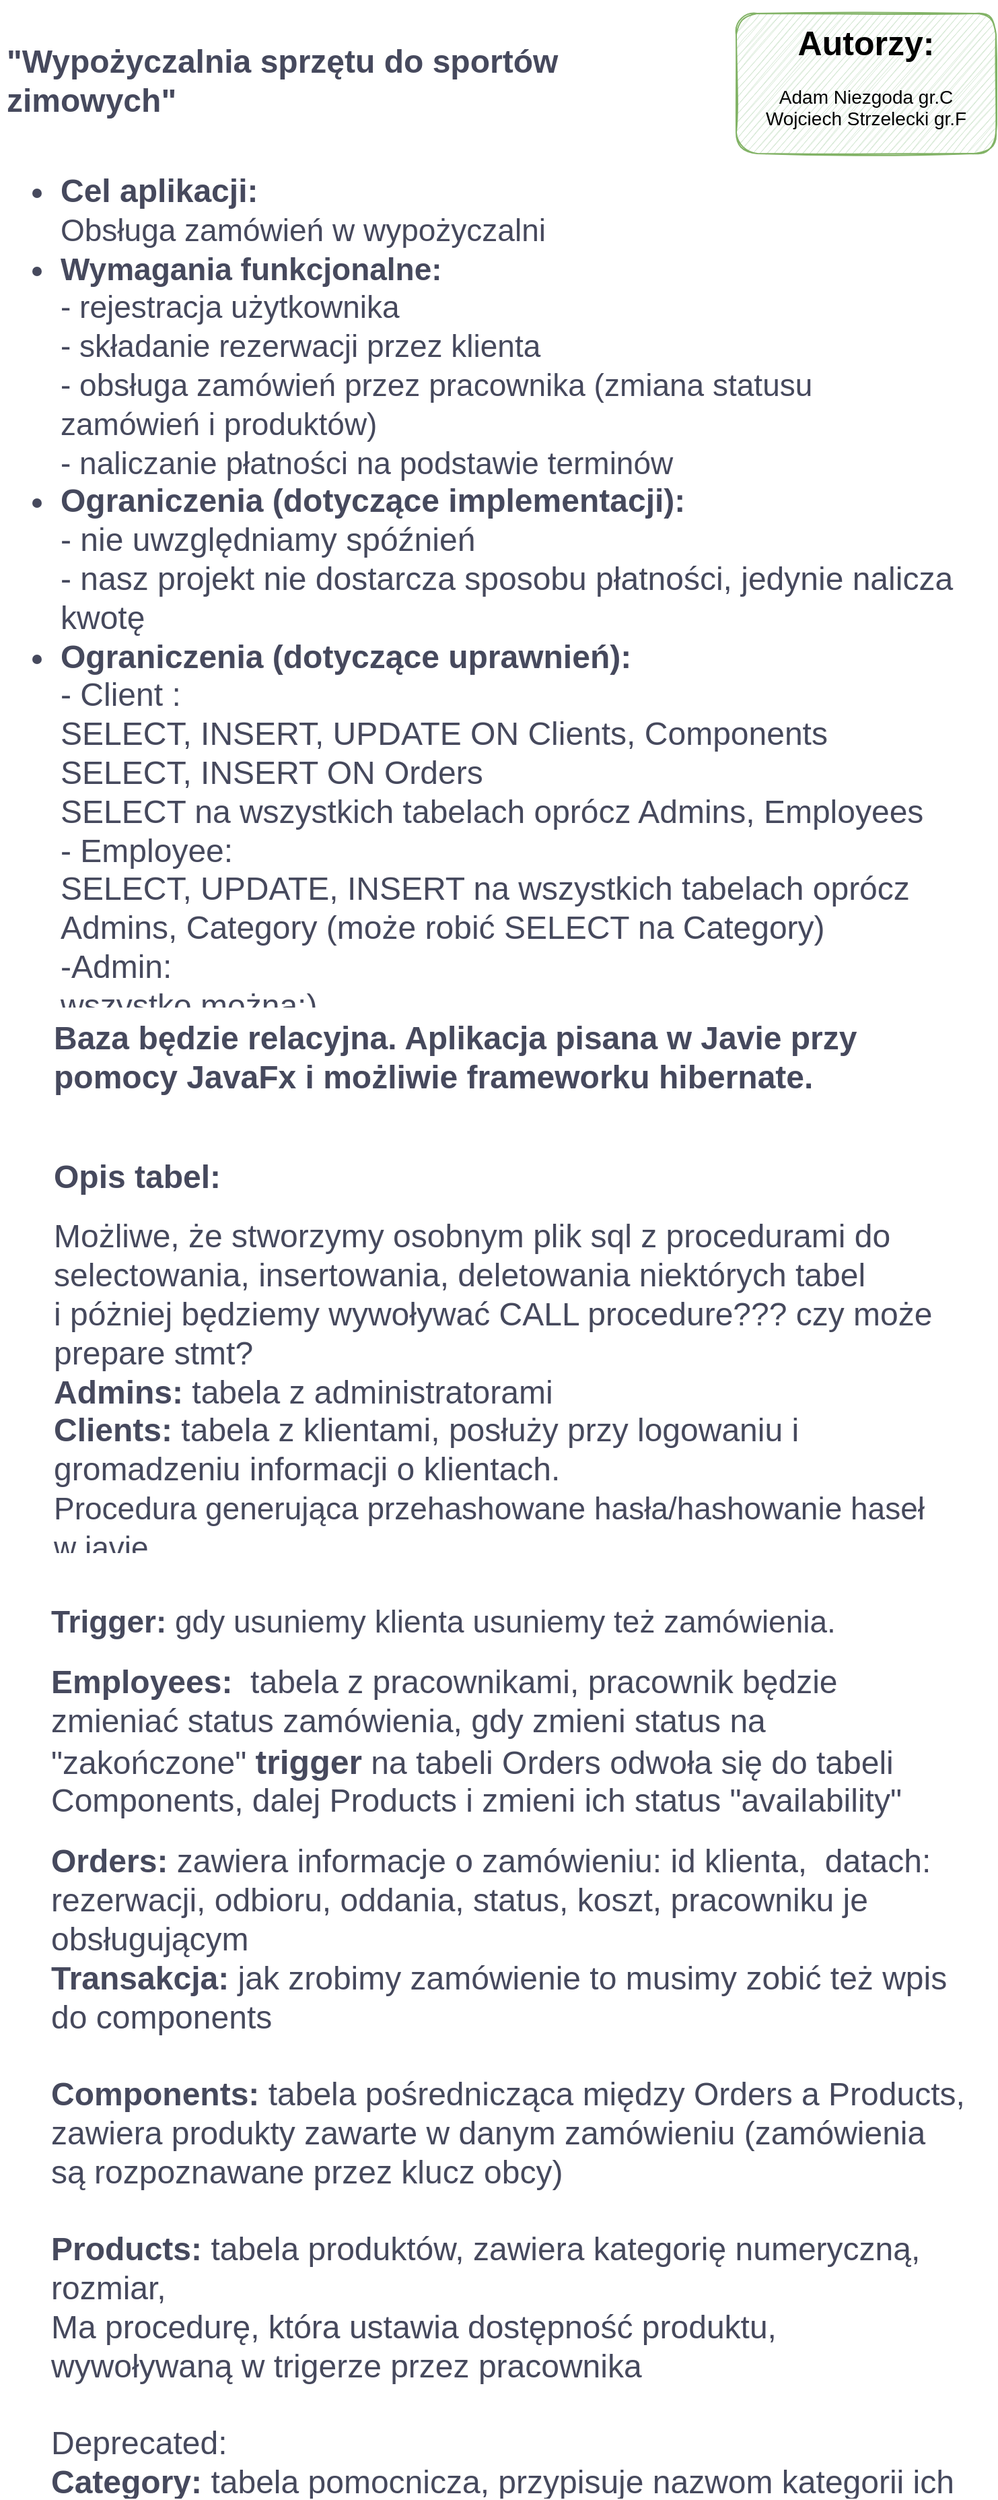 <mxfile version="13.9.9" type="device" pages="2"><diagram id="_6tfb_I9K0UuqCDp3HW3" name="Page1"><mxGraphModel dx="1380" dy="816" grid="0" gridSize="10" guides="1" tooltips="1" connect="1" arrows="1" fold="1" page="1" pageScale="1" pageWidth="827" pageHeight="1169" math="0" shadow="0"><root><mxCell id="7Yuz4512k74d-8E55q3_-0"/><mxCell id="7Yuz4512k74d-8E55q3_-1" parent="7Yuz4512k74d-8E55q3_-0"/><mxCell id="1d88S8dhQTq6lGDVivCN-1" value="&lt;h1 style=&quot;font-size: 25px&quot;&gt;&lt;font style=&quot;font-size: 25px&quot;&gt;Autorzy:&lt;/font&gt;&lt;/h1&gt;&lt;div style=&quot;font-size: 14px&quot;&gt;&lt;font style=&quot;font-size: 14px&quot;&gt;Adam Niezgoda gr.C&lt;/font&gt;&lt;/div&gt;&lt;div style=&quot;font-size: 14px&quot;&gt;&lt;font style=&quot;font-size: 14px&quot;&gt;Wojciech Strzelecki gr.F&lt;/font&gt;&lt;/div&gt;" style="text;html=1;strokeColor=#82b366;fillColor=#d5e8d4;spacing=5;spacingTop=-20;whiteSpace=wrap;overflow=hidden;align=center;sketch=1;rounded=1;" parent="7Yuz4512k74d-8E55q3_-1" vertex="1"><mxGeometry x="618" y="20" width="193" height="104" as="geometry"/></mxCell><mxCell id="2XiqiMTrXJR_6NqQsLKh-0" value="&lt;h1&gt;&quot;Wypożyczalnia sprzętu do sportów zimowych&quot;&lt;/h1&gt;" style="text;html=1;strokeColor=none;fillColor=none;spacing=5;spacingTop=-20;whiteSpace=wrap;overflow=hidden;fontColor=#46495D;sketch=1;rounded=1;" parent="7Yuz4512k74d-8E55q3_-1" vertex="1"><mxGeometry x="71" y="35.5" width="433" height="73" as="geometry"/></mxCell><mxCell id="2XiqiMTrXJR_6NqQsLKh-2" value="&lt;h1&gt;&lt;ul&gt;&lt;li style=&quot;font-size: 24px&quot;&gt;Cel aplikacji:&lt;br&gt;&lt;span style=&quot;font-weight: normal&quot;&gt;&lt;font style=&quot;font-size: 23px&quot;&gt;Obsługa zamówień w wypożyczalni&lt;/font&gt;&lt;/span&gt;&lt;/li&gt;&lt;li style=&quot;font-size: 24px&quot;&gt;&lt;font style=&quot;font-size: 23px&quot;&gt;Wymagania funkcjonalne:&amp;nbsp;&lt;br&gt;&lt;span style=&quot;font-weight: 400&quot;&gt;- rejestracja użytkownika&lt;br&gt;- składanie rezerwacji przez klienta&lt;br&gt;- obsługa zamówień przez pracownika (zmiana statusu zamówień i produktów)&lt;br&gt;- naliczanie płatności na podstawie terminów&lt;/span&gt;&lt;/font&gt;&lt;/li&gt;&lt;li style=&quot;font-size: 24px&quot;&gt;Ograniczenia (dotyczące implementacji):&lt;br&gt;&lt;span style=&quot;font-weight: normal&quot;&gt;- nie uwzględniamy spóźnień&lt;br&gt;- nasz projekt nie dostarcza sposobu płatności, jedynie nalicza kwotę&lt;/span&gt;&lt;br&gt;&lt;/li&gt;&lt;li&gt;Ograniczenia (dotyczące uprawnień):&lt;br&gt;&lt;span style=&quot;font-weight: normal&quot;&gt;- Client : &lt;br&gt;&lt;span class=&quot;pl-k&quot; style=&quot;font-size: 24px&quot;&gt;SELECT&lt;/span&gt;, INSERT, &lt;span class=&quot;pl-k&quot; style=&quot;font-size: 24px&quot;&gt;UPDATE ON Clients, Components&lt;br&gt;SELECT, INSERT ON Orders&lt;br&gt;&lt;/span&gt;SELECT na wszystkich tabelach oprócz Admins, Employees&lt;br&gt;&lt;font style=&quot;font-size: 24px&quot;&gt;- Employee: &lt;/font&gt;&lt;br&gt;SELECT, UPDATE, INSERT na wszystkich tabelach oprócz Admins, Category (może robić SELECT na Category)&lt;br&gt;-Admin:&lt;/span&gt;&amp;nbsp;&lt;br&gt;&lt;span style=&quot;font-weight: normal&quot;&gt;wszystko można:)&lt;/span&gt;&lt;/li&gt;&lt;/ul&gt;&lt;/h1&gt;" style="text;html=1;strokeColor=none;fillColor=none;spacing=5;spacingTop=-20;whiteSpace=wrap;overflow=hidden;fontColor=#46495D;sketch=1;rounded=1;" parent="7Yuz4512k74d-8E55q3_-1" vertex="1"><mxGeometry x="71" y="124" width="713" height="634" as="geometry"/></mxCell><mxCell id="PtHGggz_PwMd_snuR0Wj-1" value="&lt;h1&gt;&lt;font style=&quot;font-size: 24px&quot;&gt;Baza będzie relacyjna. Aplikacja pisana w Javie przy pomocy JavaFx i możliwie frameworku hibernate.&lt;/font&gt;&lt;/h1&gt;&lt;h1&gt;&lt;font style=&quot;font-size: 24px&quot;&gt;&lt;br&gt;Opis tabel:&lt;br&gt;&lt;/font&gt;&lt;/h1&gt;&lt;div style=&quot;font-size: 24px&quot;&gt;&lt;font style=&quot;font-size: 24px&quot;&gt;Możliwe, że stworzymy osobnym plik sql z procedurami do selectowania, insertowania, deletowania niektórych tabel&amp;nbsp;&lt;/font&gt;&lt;/div&gt;&lt;div style=&quot;font-size: 24px&quot;&gt;&lt;font style=&quot;font-size: 24px&quot;&gt;i póżniej będziemy wywoływać CALL procedure??? czy może prepare stmt?&lt;/font&gt;&lt;/div&gt;&lt;div style=&quot;font-size: 24px&quot;&gt;&lt;font style=&quot;font-size: 24px&quot;&gt;&lt;b&gt;Admins:&lt;/b&gt; tabela z administratorami&lt;/font&gt;&lt;/div&gt;&lt;div style=&quot;font-size: 24px&quot;&gt;&lt;font style=&quot;font-size: 24px&quot;&gt;&lt;b&gt;Clients:&lt;/b&gt; tabela z klientami, posłuży przy logowaniu i gromadzeniu informacji o klientach.&lt;/font&gt;&lt;/div&gt;&lt;div style=&quot;font-size: 24px&quot;&gt;&lt;span style=&quot;font-size: 23px&quot;&gt;Procedura generująca przehashowane hasła/hashowanie haseł&lt;/span&gt;&lt;/div&gt;&lt;div style=&quot;font-size: 24px&quot;&gt;&lt;span style=&quot;font-size: 23px&quot;&gt;w javie.&lt;/span&gt;&lt;/div&gt;&lt;div style=&quot;font-size: 24px&quot;&gt;&lt;br&gt;&lt;/div&gt;&lt;div style=&quot;font-size: 24px&quot;&gt;&lt;br&gt;&lt;/div&gt;" style="text;html=1;strokeColor=none;fillColor=none;spacing=5;spacingTop=-20;whiteSpace=wrap;overflow=hidden;fontColor=#46495D;sketch=1;rounded=1;" parent="7Yuz4512k74d-8E55q3_-1" vertex="1"><mxGeometry x="106" y="761" width="679" height="402" as="geometry"/></mxCell><mxCell id="9odBkUUioLh1XPTXtT5b-0" value="&lt;h1 style=&quot;font-size: 23px&quot;&gt;&lt;b&gt;Trigger: &lt;/b&gt;&lt;span style=&quot;font-weight: normal&quot;&gt;gdy usuniemy klienta usuniemy też zamówienia.&lt;/span&gt;&lt;br&gt;&lt;/h1&gt;&lt;h1&gt;&lt;b&gt;Employees:&amp;nbsp;&lt;/b&gt;&lt;span style=&quot;font-weight: 400&quot;&gt;&amp;nbsp;tabela z pracownikami, pracownik będzie zmieniać status zamówienia, gdy zmieni status na &quot;zakończone&quot; &lt;/span&gt;&lt;font style=&quot;font-size: 25px&quot;&gt;trigger&lt;/font&gt;&lt;span style=&quot;font-weight: 400&quot;&gt; na tabeli Orders odwoła się do tabeli Components, dalej Products i zmieni ich status &quot;availability&quot;&lt;/span&gt;&lt;br&gt;&lt;/h1&gt;&lt;div&gt;&lt;font style=&quot;font-size: 24px&quot;&gt;&lt;b&gt;Orders: &lt;/b&gt;zawiera informacje o zamówieniu: id klienta,&amp;nbsp; datach: rezerwacji, odbioru, oddania, status, koszt, pracowniku je obsługującym&lt;/font&gt;&lt;/div&gt;&lt;div&gt;&lt;font style=&quot;font-size: 24px&quot;&gt;&lt;b&gt;Transakcja:&lt;/b&gt; jak zrobimy zamówienie to musimy zobić też wpis do components&lt;/font&gt;&lt;/div&gt;&lt;div&gt;&lt;b style=&quot;font-size: 24px&quot;&gt;&lt;br&gt;&lt;/b&gt;&lt;/div&gt;&lt;div&gt;&lt;b style=&quot;font-size: 24px&quot;&gt;Components: &lt;/b&gt;&lt;span style=&quot;font-size: 24px&quot;&gt;tabela pośrednicząca między Orders a Products, zawiera produkty zawarte w danym zamówieniu (zamówienia są rozpoznawane przez klucz obcy)&lt;/span&gt;&lt;/div&gt;&lt;div&gt;&lt;b style=&quot;font-size: 24px&quot;&gt;&lt;br&gt;&lt;/b&gt;&lt;/div&gt;&lt;div&gt;&lt;b style=&quot;font-size: 24px&quot;&gt;Products: &lt;/b&gt;&lt;span style=&quot;font-size: 24px&quot;&gt;tabela produktów, zawiera kategorię numeryczną, rozmiar,&amp;nbsp;&lt;/span&gt;&lt;/div&gt;&lt;div&gt;&lt;span style=&quot;font-size: 24px&quot;&gt;Ma procedurę, która ustawia dostępność produktu, wywoływaną w trigerze przez pracownika&lt;/span&gt;&lt;/div&gt;&lt;div&gt;&lt;span style=&quot;font-size: 24px&quot;&gt;&lt;br&gt;&lt;/span&gt;&lt;/div&gt;&lt;div&gt;&lt;span style=&quot;font-size: 24px&quot;&gt;Deprecated:&lt;/span&gt;&lt;/div&gt;&lt;div&gt;&lt;b style=&quot;font-size: 24px&quot;&gt;Category:&lt;/b&gt;&lt;span style=&quot;font-size: 24px&quot;&gt; tabela pomocnicza,&lt;/span&gt;&lt;b style=&quot;font-size: 24px&quot;&gt;&amp;nbsp;&lt;/b&gt;&lt;span style=&quot;font-size: 24px&quot;&gt;przypisuje nazwom kategorii ich numer&lt;/span&gt;&lt;/div&gt;&lt;div&gt;&lt;span style=&quot;font-size: 24px&quot;&gt;&amp;nbsp;&lt;/span&gt;&lt;/div&gt;" style="text;html=1;strokeColor=none;fillColor=none;spacing=5;spacingTop=-20;whiteSpace=wrap;overflow=hidden;fontColor=#46495D;sketch=1;rounded=1;" parent="7Yuz4512k74d-8E55q3_-1" vertex="1"><mxGeometry x="104" y="1196" width="687" height="669" as="geometry"/></mxCell></root></mxGraphModel></diagram><diagram id="R2lEEEUBdFMjLlhIrx00" name="Page2"><mxGraphModel dx="1380" dy="816" grid="0" gridSize="10" guides="1" tooltips="1" connect="1" arrows="1" fold="1" page="1" pageScale="1" pageWidth="1654" pageHeight="1169" math="0" shadow="0" extFonts="Permanent Marker^https://fonts.googleapis.com/css?family=Permanent+Marker"><root><mxCell id="0"/><mxCell id="1" parent="0"/><mxCell id="uON67esXOV3MCrF0fl-V-25" value="" style="group;fontColor=#5C5C5C;rounded=1;sketch=1;" parent="1" vertex="1" connectable="0"><mxGeometry x="170" y="785" width="290" height="190" as="geometry"/></mxCell><mxCell id="C-vyLk0tnHw3VtMMgP7b-23" value="Admins" style="shape=table;startSize=30;container=1;collapsible=1;childLayout=tableLayout;fixedRows=1;rowLines=0;fontStyle=1;align=center;resizeLast=1;fillColor=#21C0A5;strokeColor=#006658;fontColor=#5C5C5C;rounded=1;sketch=1;" parent="uON67esXOV3MCrF0fl-V-25" vertex="1"><mxGeometry x="-28" y="-25" width="290" height="190" as="geometry"/></mxCell><mxCell id="C-vyLk0tnHw3VtMMgP7b-24" value="" style="shape=partialRectangle;collapsible=0;dropTarget=0;pointerEvents=0;fillColor=none;points=[[0,0.5],[1,0.5]];portConstraint=eastwest;top=0;left=0;right=0;bottom=1;strokeColor=#006658;fontColor=#5C5C5C;rounded=1;sketch=1;" parent="C-vyLk0tnHw3VtMMgP7b-23" vertex="1"><mxGeometry y="30" width="290" height="30" as="geometry"/></mxCell><mxCell id="C-vyLk0tnHw3VtMMgP7b-25" value="PK" style="shape=partialRectangle;overflow=hidden;connectable=0;fillColor=none;top=0;left=0;bottom=0;right=0;fontStyle=1;strokeColor=#006658;fontColor=#5C5C5C;rounded=1;sketch=1;" parent="C-vyLk0tnHw3VtMMgP7b-24" vertex="1"><mxGeometry width="30" height="30" as="geometry"/></mxCell><mxCell id="C-vyLk0tnHw3VtMMgP7b-26" value="id int NOT NULL, auto_i" style="shape=partialRectangle;overflow=hidden;connectable=0;fillColor=none;top=0;left=0;bottom=0;right=0;align=left;spacingLeft=6;fontStyle=5;strokeColor=#006658;fontColor=#5C5C5C;rounded=1;sketch=1;" parent="C-vyLk0tnHw3VtMMgP7b-24" vertex="1"><mxGeometry x="30" width="260" height="30" as="geometry"/></mxCell><mxCell id="C-vyLk0tnHw3VtMMgP7b-27" value="" style="shape=partialRectangle;collapsible=0;dropTarget=0;pointerEvents=0;fillColor=none;points=[[0,0.5],[1,0.5]];portConstraint=eastwest;top=0;left=0;right=0;bottom=0;strokeColor=#006658;fontColor=#5C5C5C;rounded=1;sketch=1;" parent="C-vyLk0tnHw3VtMMgP7b-23" vertex="1"><mxGeometry y="60" width="290" height="30" as="geometry"/></mxCell><mxCell id="C-vyLk0tnHw3VtMMgP7b-28" value="" style="shape=partialRectangle;overflow=hidden;connectable=0;fillColor=none;top=0;left=0;bottom=0;right=0;strokeColor=#006658;fontColor=#5C5C5C;rounded=1;sketch=1;" parent="C-vyLk0tnHw3VtMMgP7b-27" vertex="1"><mxGeometry width="30" height="30" as="geometry"/></mxCell><mxCell id="C-vyLk0tnHw3VtMMgP7b-29" value="name varchar(30) NOT NULL  " style="shape=partialRectangle;overflow=hidden;connectable=0;fillColor=none;top=0;left=0;bottom=0;right=0;align=left;spacingLeft=6;strokeColor=#006658;fontColor=#5C5C5C;rounded=1;sketch=1;" parent="C-vyLk0tnHw3VtMMgP7b-27" vertex="1"><mxGeometry x="30" width="260" height="30" as="geometry"/></mxCell><mxCell id="uON67esXOV3MCrF0fl-V-2" value="surname varchar(30) NOT NULL  " style="shape=partialRectangle;overflow=hidden;connectable=0;fillColor=none;top=0;left=0;bottom=0;right=0;align=left;spacingLeft=6;strokeColor=#006658;fontColor=#5C5C5C;rounded=1;sketch=1;" parent="uON67esXOV3MCrF0fl-V-25" vertex="1"><mxGeometry x="2" y="65" width="220" height="30" as="geometry"/></mxCell><mxCell id="uON67esXOV3MCrF0fl-V-3" value="password varbinary/varchar(90) NOT NULL  " style="shape=partialRectangle;overflow=hidden;connectable=0;fillColor=none;top=0;left=0;bottom=0;right=0;align=left;spacingLeft=6;strokeColor=#006658;fontColor=#5C5C5C;rounded=1;sketch=1;" parent="uON67esXOV3MCrF0fl-V-25" vertex="1"><mxGeometry x="2" y="125" width="250" height="30" as="geometry"/></mxCell><mxCell id="uON67esXOV3MCrF0fl-V-4" value="login varchar(30) NOT NULL  " style="shape=partialRectangle;overflow=hidden;connectable=0;fillColor=none;top=0;left=0;bottom=0;right=0;align=left;spacingLeft=6;strokeColor=#006658;fontColor=#5C5C5C;rounded=1;sketch=1;" parent="uON67esXOV3MCrF0fl-V-25" vertex="1"><mxGeometry x="2" y="95" width="220" height="30" as="geometry"/></mxCell><mxCell id="uON67esXOV3MCrF0fl-V-47" value="" style="group;fontColor=#5C5C5C;rounded=1;sketch=1;" parent="1" vertex="1" connectable="0"><mxGeometry x="170" y="195" width="280" height="220" as="geometry"/></mxCell><mxCell id="uON67esXOV3MCrF0fl-V-36" value="Clients" style="shape=table;startSize=30;container=1;collapsible=1;childLayout=tableLayout;fixedRows=1;rowLines=0;fontStyle=1;align=center;resizeLast=1;fillColor=#21C0A5;strokeColor=#006658;fontColor=#5C5C5C;rounded=1;sketch=1;" parent="uON67esXOV3MCrF0fl-V-47" vertex="1"><mxGeometry x="-28" y="-25" width="280" height="220" as="geometry"/></mxCell><mxCell id="uON67esXOV3MCrF0fl-V-37" value="" style="shape=partialRectangle;collapsible=0;dropTarget=0;pointerEvents=0;fillColor=none;points=[[0,0.5],[1,0.5]];portConstraint=eastwest;top=0;left=0;right=0;bottom=1;strokeColor=#006658;fontColor=#5C5C5C;rounded=1;sketch=1;" parent="uON67esXOV3MCrF0fl-V-36" vertex="1"><mxGeometry y="30" width="280" height="30" as="geometry"/></mxCell><mxCell id="uON67esXOV3MCrF0fl-V-38" value="PK" style="shape=partialRectangle;overflow=hidden;connectable=0;fillColor=none;top=0;left=0;bottom=0;right=0;fontStyle=1;strokeColor=#006658;fontColor=#5C5C5C;rounded=1;sketch=1;" parent="uON67esXOV3MCrF0fl-V-37" vertex="1"><mxGeometry width="40" height="30" as="geometry"/></mxCell><mxCell id="uON67esXOV3MCrF0fl-V-39" value="id int NOT NULL, auto_i" style="shape=partialRectangle;overflow=hidden;connectable=0;fillColor=none;top=0;left=0;bottom=0;right=0;align=left;spacingLeft=6;fontStyle=5;strokeColor=#006658;fontColor=#5C5C5C;rounded=1;sketch=1;" parent="uON67esXOV3MCrF0fl-V-37" vertex="1"><mxGeometry x="40" width="240" height="30" as="geometry"/></mxCell><mxCell id="uON67esXOV3MCrF0fl-V-40" value="" style="shape=partialRectangle;collapsible=0;dropTarget=0;pointerEvents=0;fillColor=none;points=[[0,0.5],[1,0.5]];portConstraint=eastwest;top=0;left=0;right=0;bottom=0;strokeColor=#006658;fontColor=#5C5C5C;rounded=1;sketch=1;" parent="uON67esXOV3MCrF0fl-V-36" vertex="1"><mxGeometry y="60" width="280" height="30" as="geometry"/></mxCell><mxCell id="uON67esXOV3MCrF0fl-V-41" value="" style="shape=partialRectangle;overflow=hidden;connectable=0;fillColor=none;top=0;left=0;bottom=0;right=0;strokeColor=#006658;fontColor=#5C5C5C;rounded=1;sketch=1;" parent="uON67esXOV3MCrF0fl-V-40" vertex="1"><mxGeometry width="40" height="30" as="geometry"/></mxCell><mxCell id="uON67esXOV3MCrF0fl-V-42" value="name varchar(30) NOT NULL  " style="shape=partialRectangle;overflow=hidden;connectable=0;fillColor=none;top=0;left=0;bottom=0;right=0;align=left;spacingLeft=6;strokeColor=#006658;fontColor=#5C5C5C;rounded=1;sketch=1;" parent="uON67esXOV3MCrF0fl-V-40" vertex="1"><mxGeometry x="40" width="240" height="30" as="geometry"/></mxCell><mxCell id="uON67esXOV3MCrF0fl-V-43" value="login varchar(30) NOT NULL  " style="shape=partialRectangle;overflow=hidden;connectable=0;fillColor=none;top=0;left=0;bottom=0;right=0;align=left;spacingLeft=6;strokeColor=#006658;fontColor=#5C5C5C;rounded=1;sketch=1;" parent="uON67esXOV3MCrF0fl-V-47" vertex="1"><mxGeometry x="10.621" y="95" width="212.414" height="30" as="geometry"/></mxCell><mxCell id="uON67esXOV3MCrF0fl-V-44" value="password varbinary/varchar(90) NOT NULL  " style="shape=partialRectangle;overflow=hidden;connectable=0;fillColor=none;top=0;left=0;bottom=0;right=0;align=left;spacingLeft=6;strokeColor=#006658;fontColor=#5C5C5C;rounded=1;sketch=1;" parent="uON67esXOV3MCrF0fl-V-47" vertex="1"><mxGeometry x="10.621" y="125" width="241.379" height="30" as="geometry"/></mxCell><mxCell id="uON67esXOV3MCrF0fl-V-45" value="surname varchar(30) NOT NULL  " style="shape=partialRectangle;overflow=hidden;connectable=0;fillColor=none;top=0;left=0;bottom=0;right=0;align=left;spacingLeft=6;strokeColor=#006658;fontColor=#5C5C5C;rounded=1;sketch=1;" parent="uON67esXOV3MCrF0fl-V-47" vertex="1"><mxGeometry x="10.621" y="65" width="202.759" height="30" as="geometry"/></mxCell><mxCell id="S7waEVv7eB3U_-bUeLI0-1" value="phone number varchar(13) NOT NULL" style="shape=partialRectangle;overflow=hidden;connectable=0;fillColor=none;top=0;left=0;bottom=0;right=0;align=left;spacingLeft=6;strokeColor=#006658;fontColor=#5C5C5C;rounded=1;sketch=1;" parent="uON67esXOV3MCrF0fl-V-47" vertex="1"><mxGeometry x="10.621" y="155" width="241.379" height="30" as="geometry"/></mxCell><mxCell id="uON67esXOV3MCrF0fl-V-48" value="" style="group;fontColor=#5C5C5C;rounded=1;sketch=1;" parent="1" vertex="1" connectable="0"><mxGeometry x="170" y="495" width="290" height="190" as="geometry"/></mxCell><mxCell id="uON67esXOV3MCrF0fl-V-26" value="Employees" style="shape=table;startSize=30;container=1;collapsible=1;childLayout=tableLayout;fixedRows=1;rowLines=0;fontStyle=1;align=center;resizeLast=1;fillColor=#21C0A5;strokeColor=#006658;fontColor=#5C5C5C;rounded=1;sketch=1;" parent="uON67esXOV3MCrF0fl-V-48" vertex="1"><mxGeometry x="-28" y="-25" width="290" height="190" as="geometry"/></mxCell><mxCell id="uON67esXOV3MCrF0fl-V-27" value="" style="shape=partialRectangle;collapsible=0;dropTarget=0;pointerEvents=0;fillColor=none;points=[[0,0.5],[1,0.5]];portConstraint=eastwest;top=0;left=0;right=0;bottom=1;strokeColor=#006658;fontColor=#5C5C5C;rounded=1;sketch=1;" parent="uON67esXOV3MCrF0fl-V-26" vertex="1"><mxGeometry y="30" width="290" height="30" as="geometry"/></mxCell><mxCell id="uON67esXOV3MCrF0fl-V-28" value="PK" style="shape=partialRectangle;overflow=hidden;connectable=0;fillColor=none;top=0;left=0;bottom=0;right=0;fontStyle=1;strokeColor=#006658;fontColor=#5C5C5C;rounded=1;sketch=1;" parent="uON67esXOV3MCrF0fl-V-27" vertex="1"><mxGeometry width="35" height="30" as="geometry"/></mxCell><mxCell id="uON67esXOV3MCrF0fl-V-29" value="id int NOT NULL, auto_i" style="shape=partialRectangle;overflow=hidden;connectable=0;fillColor=none;top=0;left=0;bottom=0;right=0;align=left;spacingLeft=6;fontStyle=5;strokeColor=#006658;fontColor=#5C5C5C;rounded=1;sketch=1;" parent="uON67esXOV3MCrF0fl-V-27" vertex="1"><mxGeometry x="35" width="255" height="30" as="geometry"/></mxCell><mxCell id="uON67esXOV3MCrF0fl-V-30" value="" style="shape=partialRectangle;collapsible=0;dropTarget=0;pointerEvents=0;fillColor=none;points=[[0,0.5],[1,0.5]];portConstraint=eastwest;top=0;left=0;right=0;bottom=0;strokeColor=#006658;fontColor=#5C5C5C;rounded=1;sketch=1;" parent="uON67esXOV3MCrF0fl-V-26" vertex="1"><mxGeometry y="60" width="290" height="30" as="geometry"/></mxCell><mxCell id="uON67esXOV3MCrF0fl-V-31" value="" style="shape=partialRectangle;overflow=hidden;connectable=0;fillColor=none;top=0;left=0;bottom=0;right=0;strokeColor=#006658;fontColor=#5C5C5C;rounded=1;sketch=1;" parent="uON67esXOV3MCrF0fl-V-30" vertex="1"><mxGeometry width="35" height="30" as="geometry"/></mxCell><mxCell id="uON67esXOV3MCrF0fl-V-32" value="name varchar(30) NOT NULL  " style="shape=partialRectangle;overflow=hidden;connectable=0;fillColor=none;top=0;left=0;bottom=0;right=0;align=left;spacingLeft=6;strokeColor=#006658;fontColor=#5C5C5C;rounded=1;sketch=1;" parent="uON67esXOV3MCrF0fl-V-30" vertex="1"><mxGeometry x="35" width="255" height="30" as="geometry"/></mxCell><mxCell id="uON67esXOV3MCrF0fl-V-33" value="login varchar(30) NOT NULL  " style="shape=partialRectangle;overflow=hidden;connectable=0;fillColor=none;top=0;left=0;bottom=0;right=0;align=left;spacingLeft=6;strokeColor=#006658;fontColor=#5C5C5C;rounded=1;sketch=1;" parent="uON67esXOV3MCrF0fl-V-48" vertex="1"><mxGeometry x="7" y="95" width="220" height="30" as="geometry"/></mxCell><mxCell id="uON67esXOV3MCrF0fl-V-34" value="password varbinary/varchar(90) NOT NULL  " style="shape=partialRectangle;overflow=hidden;connectable=0;fillColor=none;top=0;left=0;bottom=0;right=0;align=left;spacingLeft=6;strokeColor=#006658;fontColor=#5C5C5C;rounded=1;sketch=1;" parent="uON67esXOV3MCrF0fl-V-48" vertex="1"><mxGeometry x="7" y="125" width="250" height="30" as="geometry"/></mxCell><mxCell id="uON67esXOV3MCrF0fl-V-35" value="surname varchar(30) NOT NULL  " style="shape=partialRectangle;overflow=hidden;connectable=0;fillColor=none;top=0;left=0;bottom=0;right=0;align=left;spacingLeft=6;strokeColor=#006658;fontColor=#5C5C5C;rounded=1;sketch=1;" parent="uON67esXOV3MCrF0fl-V-48" vertex="1"><mxGeometry x="7" y="65" width="210" height="30" as="geometry"/></mxCell><mxCell id="S7waEVv7eB3U_-bUeLI0-24" value="" style="group;fontColor=#5C5C5C;rounded=1;sketch=1;" parent="1" vertex="1" connectable="0"><mxGeometry x="692" y="760" width="520" height="190" as="geometry"/></mxCell><mxCell id="uON67esXOV3MCrF0fl-V-49" value="Products" style="shape=table;startSize=30;container=1;collapsible=1;childLayout=tableLayout;fixedRows=1;rowLines=0;fontStyle=1;align=center;resizeLast=1;fillColor=#21C0A5;strokeColor=#006658;fontColor=#5C5C5C;rounded=1;sketch=1;" parent="S7waEVv7eB3U_-bUeLI0-24" vertex="1"><mxGeometry width="300" height="190" as="geometry"/></mxCell><mxCell id="uON67esXOV3MCrF0fl-V-50" value="" style="shape=partialRectangle;collapsible=0;dropTarget=0;pointerEvents=0;fillColor=none;top=0;left=0;bottom=1;right=0;points=[[0,0.5],[1,0.5]];portConstraint=eastwest;strokeColor=#006658;fontColor=#5C5C5C;rounded=1;sketch=1;" parent="uON67esXOV3MCrF0fl-V-49" vertex="1"><mxGeometry y="30" width="300" height="30" as="geometry"/></mxCell><mxCell id="uON67esXOV3MCrF0fl-V-51" value="PK" style="shape=partialRectangle;connectable=0;fillColor=none;top=0;left=0;bottom=0;right=0;fontStyle=1;overflow=hidden;strokeColor=#006658;fontColor=#5C5C5C;rounded=1;sketch=1;" parent="uON67esXOV3MCrF0fl-V-50" vertex="1"><mxGeometry width="30" height="30" as="geometry"/></mxCell><mxCell id="uON67esXOV3MCrF0fl-V-52" value="id int NOT NULL, auto_i" style="shape=partialRectangle;connectable=0;fillColor=none;top=0;left=0;bottom=0;right=0;align=left;spacingLeft=6;fontStyle=5;overflow=hidden;strokeColor=#006658;fontColor=#5C5C5C;rounded=1;sketch=1;" parent="uON67esXOV3MCrF0fl-V-50" vertex="1"><mxGeometry x="30" width="270" height="30" as="geometry"/></mxCell><mxCell id="uON67esXOV3MCrF0fl-V-53" value="" style="shape=partialRectangle;collapsible=0;dropTarget=0;pointerEvents=0;fillColor=none;top=0;left=0;bottom=0;right=0;points=[[0,0.5],[1,0.5]];portConstraint=eastwest;strokeColor=#006658;fontColor=#5C5C5C;rounded=1;sketch=1;" parent="uON67esXOV3MCrF0fl-V-49" vertex="1"><mxGeometry y="60" width="300" height="30" as="geometry"/></mxCell><mxCell id="uON67esXOV3MCrF0fl-V-54" value="" style="shape=partialRectangle;connectable=0;fillColor=none;top=0;left=0;bottom=0;right=0;editable=1;overflow=hidden;strokeColor=#006658;fontColor=#5C5C5C;rounded=1;sketch=1;" parent="uON67esXOV3MCrF0fl-V-53" vertex="1"><mxGeometry width="30" height="30" as="geometry"/></mxCell><mxCell id="uON67esXOV3MCrF0fl-V-55" value="size int  NOT NULL" style="shape=partialRectangle;connectable=0;fillColor=none;top=0;left=0;bottom=0;right=0;align=left;spacingLeft=6;overflow=hidden;strokeColor=#006658;fontColor=#5C5C5C;rounded=1;sketch=1;" parent="uON67esXOV3MCrF0fl-V-53" vertex="1"><mxGeometry x="30" width="270" height="30" as="geometry"/></mxCell><mxCell id="uON67esXOV3MCrF0fl-V-56" value="" style="shape=partialRectangle;collapsible=0;dropTarget=0;pointerEvents=0;fillColor=none;top=0;left=0;bottom=0;right=0;points=[[0,0.5],[1,0.5]];portConstraint=eastwest;strokeColor=#006658;fontColor=#5C5C5C;rounded=1;sketch=1;" parent="uON67esXOV3MCrF0fl-V-49" vertex="1"><mxGeometry y="90" width="300" height="30" as="geometry"/></mxCell><mxCell id="uON67esXOV3MCrF0fl-V-57" value="" style="shape=partialRectangle;connectable=0;fillColor=none;top=0;left=0;bottom=0;right=0;editable=1;overflow=hidden;strokeColor=#006658;fontColor=#5C5C5C;rounded=1;sketch=1;" parent="uON67esXOV3MCrF0fl-V-56" vertex="1"><mxGeometry width="30" height="30" as="geometry"/></mxCell><mxCell id="uON67esXOV3MCrF0fl-V-58" value="brand varchar(30) NOT NULL" style="shape=partialRectangle;connectable=0;fillColor=none;top=0;left=0;bottom=0;right=0;align=left;spacingLeft=6;overflow=hidden;strokeColor=#006658;fontColor=#5C5C5C;rounded=1;sketch=1;" parent="uON67esXOV3MCrF0fl-V-56" vertex="1"><mxGeometry x="30" width="270" height="30" as="geometry"/></mxCell><mxCell id="uON67esXOV3MCrF0fl-V-59" value="" style="shape=partialRectangle;collapsible=0;dropTarget=0;pointerEvents=0;fillColor=none;top=0;left=0;bottom=0;right=0;points=[[0,0.5],[1,0.5]];portConstraint=eastwest;strokeColor=#006658;fontColor=#5C5C5C;rounded=1;sketch=1;" parent="uON67esXOV3MCrF0fl-V-49" vertex="1"><mxGeometry y="120" width="300" height="30" as="geometry"/></mxCell><mxCell id="uON67esXOV3MCrF0fl-V-60" value="FK" style="shape=partialRectangle;connectable=0;fillColor=none;top=0;left=0;bottom=0;right=0;editable=1;overflow=hidden;strokeColor=#006658;fontColor=#5C5C5C;rounded=1;sketch=1;" parent="uON67esXOV3MCrF0fl-V-59" vertex="1"><mxGeometry width="30" height="30" as="geometry"/></mxCell><mxCell id="uON67esXOV3MCrF0fl-V-61" value="category int NOT NULL" style="shape=partialRectangle;connectable=0;fillColor=none;top=0;left=0;bottom=0;right=0;align=left;spacingLeft=6;overflow=hidden;strokeColor=#006658;fontColor=#5C5C5C;rounded=1;sketch=1;" parent="uON67esXOV3MCrF0fl-V-59" vertex="1"><mxGeometry x="30" width="270" height="30" as="geometry"/></mxCell><mxCell id="uON67esXOV3MCrF0fl-V-88" value="availability int NOT NULL //check 0 or 1" style="shape=partialRectangle;connectable=0;fillColor=none;top=0;left=0;bottom=0;right=0;align=left;spacingLeft=6;overflow=hidden;strokeColor=#006658;fontColor=#5C5C5C;rounded=1;sketch=1;" parent="S7waEVv7eB3U_-bUeLI0-24" vertex="1"><mxGeometry x="30" y="150" width="270" height="30" as="geometry"/></mxCell><mxCell id="qQqvb1q3iDYPDs9Qok-9-3" value="Proper number is proper category (enum)" style="text;html=1;strokeColor=none;fillColor=none;align=center;verticalAlign=middle;whiteSpace=wrap;rounded=0;sketch=1;" parent="S7waEVv7eB3U_-bUeLI0-24" vertex="1"><mxGeometry x="185" y="130" width="251" height="20" as="geometry"/></mxCell><mxCell id="S7waEVv7eB3U_-bUeLI0-30" value="" style="group;fontColor=#5C5C5C;rounded=1;sketch=1;" parent="1" vertex="1" connectable="0"><mxGeometry x="1232" y="770" width="280" height="130" as="geometry"/></mxCell><mxCell id="uON67esXOV3MCrF0fl-V-89" value="Category" style="shape=table;startSize=30;container=1;collapsible=1;childLayout=tableLayout;fixedRows=1;rowLines=0;fontStyle=1;align=center;resizeLast=1;fillColor=#21C0A5;strokeColor=#006658;fontColor=#5C5C5C;rounded=1;sketch=1;" parent="S7waEVv7eB3U_-bUeLI0-30" vertex="1"><mxGeometry width="280" height="130" as="geometry"/></mxCell><mxCell id="uON67esXOV3MCrF0fl-V-90" value="" style="shape=partialRectangle;collapsible=0;dropTarget=0;pointerEvents=0;fillColor=none;top=0;left=0;bottom=1;right=0;points=[[0,0.5],[1,0.5]];portConstraint=eastwest;strokeColor=#006658;fontColor=#5C5C5C;rounded=1;sketch=1;" parent="uON67esXOV3MCrF0fl-V-89" vertex="1"><mxGeometry y="30" width="280" height="30" as="geometry"/></mxCell><mxCell id="uON67esXOV3MCrF0fl-V-91" value="PK" style="shape=partialRectangle;connectable=0;fillColor=none;top=0;left=0;bottom=0;right=0;fontStyle=1;overflow=hidden;strokeColor=#006658;fontColor=#5C5C5C;rounded=1;sketch=1;" parent="uON67esXOV3MCrF0fl-V-90" vertex="1"><mxGeometry width="30" height="30" as="geometry"/></mxCell><mxCell id="uON67esXOV3MCrF0fl-V-92" value="id int NOT NULL, auto_i" style="shape=partialRectangle;connectable=0;fillColor=none;top=0;left=0;bottom=0;right=0;align=left;spacingLeft=6;fontStyle=5;overflow=hidden;strokeColor=#006658;fontColor=#5C5C5C;rounded=1;sketch=1;" parent="uON67esXOV3MCrF0fl-V-90" vertex="1"><mxGeometry x="30" width="250" height="30" as="geometry"/></mxCell><mxCell id="uON67esXOV3MCrF0fl-V-93" value="" style="shape=partialRectangle;collapsible=0;dropTarget=0;pointerEvents=0;fillColor=none;top=0;left=0;bottom=0;right=0;points=[[0,0.5],[1,0.5]];portConstraint=eastwest;strokeColor=#006658;fontColor=#5C5C5C;rounded=1;sketch=1;" parent="uON67esXOV3MCrF0fl-V-89" vertex="1"><mxGeometry y="60" width="280" height="30" as="geometry"/></mxCell><mxCell id="uON67esXOV3MCrF0fl-V-94" value="" style="shape=partialRectangle;connectable=0;fillColor=none;top=0;left=0;bottom=0;right=0;editable=1;overflow=hidden;strokeColor=#006658;fontColor=#5C5C5C;rounded=1;sketch=1;" parent="uON67esXOV3MCrF0fl-V-93" vertex="1"><mxGeometry width="30" height="30" as="geometry"/></mxCell><mxCell id="uON67esXOV3MCrF0fl-V-95" value="category_name varchar(10) NOT NULL" style="shape=partialRectangle;connectable=0;fillColor=none;top=0;left=0;bottom=0;right=0;align=left;spacingLeft=6;overflow=hidden;strokeColor=#006658;fontColor=#5C5C5C;rounded=1;sketch=1;" parent="uON67esXOV3MCrF0fl-V-93" vertex="1"><mxGeometry x="30" width="250" height="30" as="geometry"/></mxCell><mxCell id="uON67esXOV3MCrF0fl-V-115" value="price_per_hour INT NOT NULL" style="shape=partialRectangle;connectable=0;fillColor=none;top=0;left=0;bottom=0;right=0;align=left;spacingLeft=6;overflow=hidden;strokeColor=#006658;fontColor=#5C5C5C;rounded=1;sketch=1;" parent="S7waEVv7eB3U_-bUeLI0-30" vertex="1"><mxGeometry x="30" y="90" width="250" height="30" as="geometry"/></mxCell><mxCell id="S7waEVv7eB3U_-bUeLI0-32" value="" style="edgeStyle=entityRelationEdgeStyle;fontSize=12;html=1;endArrow=ERzeroToMany;startArrow=ERmandOne;entryX=0;entryY=0.5;entryDx=0;entryDy=0;strokeColor=#006658;fontColor=#5C5C5C;sketch=1;" parent="1" source="uON67esXOV3MCrF0fl-V-37" target="uON67esXOV3MCrF0fl-V-106" edge="1"><mxGeometry width="100" height="100" relative="1" as="geometry"><mxPoint x="492" y="480" as="sourcePoint"/><mxPoint x="672" y="350" as="targetPoint"/></mxGeometry></mxCell><mxCell id="S7waEVv7eB3U_-bUeLI0-11" value="Components" style="shape=table;startSize=30;container=1;collapsible=1;childLayout=tableLayout;fixedRows=1;rowLines=0;fontStyle=1;align=center;resizeLast=1;fillColor=#21C0A5;strokeColor=#006658;fontColor=#5C5C5C;rounded=1;sketch=1;" parent="1" vertex="1"><mxGeometry x="1212" y="410" width="180" height="100" as="geometry"/></mxCell><mxCell id="S7waEVv7eB3U_-bUeLI0-15" value="" style="shape=partialRectangle;collapsible=0;dropTarget=0;pointerEvents=0;fillColor=none;top=0;left=0;bottom=0;right=0;points=[[0,0.5],[1,0.5]];portConstraint=eastwest;strokeColor=#006658;fontColor=#5C5C5C;rounded=1;sketch=1;" parent="S7waEVv7eB3U_-bUeLI0-11" vertex="1"><mxGeometry y="30" width="180" height="30" as="geometry"/></mxCell><mxCell id="S7waEVv7eB3U_-bUeLI0-16" value="FK" style="shape=partialRectangle;connectable=0;fillColor=none;top=0;left=0;bottom=0;right=0;editable=1;overflow=hidden;strokeColor=#006658;fontColor=#5C5C5C;rounded=1;sketch=1;" parent="S7waEVv7eB3U_-bUeLI0-15" vertex="1"><mxGeometry width="30" height="30" as="geometry"/></mxCell><mxCell id="S7waEVv7eB3U_-bUeLI0-17" value="orderId int NOT NULL" style="shape=partialRectangle;connectable=0;fillColor=none;top=0;left=0;bottom=0;right=0;align=left;spacingLeft=6;overflow=hidden;strokeColor=#006658;fontColor=#5C5C5C;rounded=1;sketch=1;" parent="S7waEVv7eB3U_-bUeLI0-15" vertex="1"><mxGeometry x="30" width="150" height="30" as="geometry"/></mxCell><mxCell id="S7waEVv7eB3U_-bUeLI0-18" value="" style="shape=partialRectangle;collapsible=0;dropTarget=0;pointerEvents=0;fillColor=none;top=0;left=0;bottom=0;right=0;points=[[0,0.5],[1,0.5]];portConstraint=eastwest;strokeColor=#006658;fontColor=#5C5C5C;rounded=1;sketch=1;" parent="S7waEVv7eB3U_-bUeLI0-11" vertex="1"><mxGeometry y="60" width="180" height="30" as="geometry"/></mxCell><mxCell id="S7waEVv7eB3U_-bUeLI0-19" value="FK" style="shape=partialRectangle;connectable=0;fillColor=none;top=0;left=0;bottom=0;right=0;editable=1;overflow=hidden;strokeColor=#006658;fontColor=#5C5C5C;rounded=1;sketch=1;" parent="S7waEVv7eB3U_-bUeLI0-18" vertex="1"><mxGeometry width="30" height="30" as="geometry"/></mxCell><mxCell id="S7waEVv7eB3U_-bUeLI0-20" value="productId int NOT NULL" style="shape=partialRectangle;connectable=0;fillColor=none;top=0;left=0;bottom=0;right=0;align=left;spacingLeft=6;overflow=hidden;strokeColor=#006658;fontColor=#5C5C5C;rounded=1;sketch=1;" parent="S7waEVv7eB3U_-bUeLI0-18" vertex="1"><mxGeometry x="30" width="150" height="30" as="geometry"/></mxCell><mxCell id="S7waEVv7eB3U_-bUeLI0-33" value="" style="edgeStyle=entityRelationEdgeStyle;fontSize=12;html=1;endArrow=ERzeroToMany;startArrow=ERmandOne;strokeColor=#006658;fontColor=#5C5C5C;sketch=1;" parent="1" source="uON67esXOV3MCrF0fl-V-27" edge="1"><mxGeometry width="100" height="100" relative="1" as="geometry"><mxPoint x="442" y="680" as="sourcePoint"/><mxPoint x="682" y="610" as="targetPoint"/></mxGeometry></mxCell><mxCell id="S7waEVv7eB3U_-bUeLI0-34" value="" style="group;fontColor=#5C5C5C;rounded=1;sketch=1;" parent="1" vertex="1" connectable="0"><mxGeometry x="682" y="340" width="457" height="290" as="geometry"/></mxCell><mxCell id="uON67esXOV3MCrF0fl-V-102" value="Orders" style="shape=table;startSize=30;container=1;collapsible=1;childLayout=tableLayout;fixedRows=1;rowLines=0;fontStyle=1;align=center;resizeLast=1;fillColor=#21C0A5;strokeColor=#006658;fontColor=#5C5C5C;rounded=1;sketch=1;" parent="S7waEVv7eB3U_-bUeLI0-34" vertex="1"><mxGeometry width="280" height="290" as="geometry"/></mxCell><mxCell id="uON67esXOV3MCrF0fl-V-103" value="" style="shape=partialRectangle;collapsible=0;dropTarget=0;pointerEvents=0;fillColor=none;top=0;left=0;bottom=1;right=0;points=[[0,0.5],[1,0.5]];portConstraint=eastwest;strokeColor=#006658;fontColor=#5C5C5C;rounded=1;sketch=1;" parent="uON67esXOV3MCrF0fl-V-102" vertex="1"><mxGeometry y="30" width="280" height="30" as="geometry"/></mxCell><mxCell id="uON67esXOV3MCrF0fl-V-104" value="PK" style="shape=partialRectangle;connectable=0;fillColor=none;top=0;left=0;bottom=0;right=0;fontStyle=1;overflow=hidden;strokeColor=#006658;fontColor=#5C5C5C;rounded=1;sketch=1;" parent="uON67esXOV3MCrF0fl-V-103" vertex="1"><mxGeometry width="30" height="30" as="geometry"/></mxCell><mxCell id="uON67esXOV3MCrF0fl-V-105" value="id int NOT NULL, auto_i" style="shape=partialRectangle;connectable=0;fillColor=none;top=0;left=0;bottom=0;right=0;align=left;spacingLeft=6;fontStyle=5;overflow=hidden;strokeColor=#006658;fontColor=#5C5C5C;rounded=1;sketch=1;" parent="uON67esXOV3MCrF0fl-V-103" vertex="1"><mxGeometry x="30" width="250" height="30" as="geometry"/></mxCell><mxCell id="uON67esXOV3MCrF0fl-V-106" value="" style="shape=partialRectangle;collapsible=0;dropTarget=0;pointerEvents=0;fillColor=none;top=0;left=0;bottom=0;right=0;points=[[0,0.5],[1,0.5]];portConstraint=eastwest;strokeColor=#006658;fontColor=#5C5C5C;rounded=1;sketch=1;" parent="uON67esXOV3MCrF0fl-V-102" vertex="1"><mxGeometry y="60" width="280" height="30" as="geometry"/></mxCell><mxCell id="uON67esXOV3MCrF0fl-V-107" value="FK" style="shape=partialRectangle;connectable=0;fillColor=none;top=0;left=0;bottom=0;right=0;editable=1;overflow=hidden;strokeColor=#006658;fontColor=#5C5C5C;rounded=1;sketch=1;" parent="uON67esXOV3MCrF0fl-V-106" vertex="1"><mxGeometry width="30" height="30" as="geometry"/></mxCell><mxCell id="uON67esXOV3MCrF0fl-V-108" value="client int NOT NULL" style="shape=partialRectangle;connectable=0;fillColor=none;top=0;left=0;bottom=0;right=0;align=left;spacingLeft=6;overflow=hidden;strokeColor=#006658;fontColor=#5C5C5C;rounded=1;sketch=1;" parent="uON67esXOV3MCrF0fl-V-106" vertex="1"><mxGeometry x="30" width="250" height="30" as="geometry"/></mxCell><mxCell id="uON67esXOV3MCrF0fl-V-109" value="" style="shape=partialRectangle;collapsible=0;dropTarget=0;pointerEvents=0;fillColor=none;top=0;left=0;bottom=0;right=0;points=[[0,0.5],[1,0.5]];portConstraint=eastwest;strokeColor=#006658;fontColor=#5C5C5C;rounded=1;sketch=1;" parent="uON67esXOV3MCrF0fl-V-102" vertex="1"><mxGeometry y="90" width="280" height="30" as="geometry"/></mxCell><mxCell id="uON67esXOV3MCrF0fl-V-110" value="" style="shape=partialRectangle;connectable=0;fillColor=none;top=0;left=0;bottom=0;right=0;editable=1;overflow=hidden;strokeColor=#006658;fontColor=#5C5C5C;rounded=1;sketch=1;" parent="uON67esXOV3MCrF0fl-V-109" vertex="1"><mxGeometry width="30" height="30" as="geometry"/></mxCell><mxCell id="uON67esXOV3MCrF0fl-V-111" value="reservation_date DATETIME NOT NULL" style="shape=partialRectangle;connectable=0;fillColor=none;top=0;left=0;bottom=0;right=0;align=left;spacingLeft=6;overflow=hidden;strokeColor=#006658;fontColor=#5C5C5C;rounded=1;sketch=1;" parent="uON67esXOV3MCrF0fl-V-109" vertex="1"><mxGeometry x="30" width="250" height="30" as="geometry"/></mxCell><mxCell id="S7waEVv7eB3U_-bUeLI0-2" value="pickup_date DATETIME NOT NULL" style="shape=partialRectangle;connectable=0;fillColor=none;top=0;left=0;bottom=0;right=0;align=left;spacingLeft=6;overflow=hidden;strokeColor=#006658;fontColor=#5C5C5C;rounded=1;sketch=1;" parent="S7waEVv7eB3U_-bUeLI0-34" vertex="1"><mxGeometry x="30" y="120" width="220" height="33.75" as="geometry"/></mxCell><mxCell id="S7waEVv7eB3U_-bUeLI0-3" value="end_date DATETIME NOT NULL" style="shape=partialRectangle;connectable=0;fillColor=none;top=0;left=0;bottom=0;right=0;align=left;spacingLeft=6;overflow=hidden;strokeColor=#006658;fontColor=#5C5C5C;rounded=1;sketch=1;" parent="S7waEVv7eB3U_-bUeLI0-34" vertex="1"><mxGeometry x="30" y="153.75" width="220" height="33.75" as="geometry"/></mxCell><mxCell id="S7waEVv7eB3U_-bUeLI0-6" value="cost int NOT NULL" style="shape=partialRectangle;connectable=0;fillColor=none;top=0;left=0;bottom=0;right=0;align=left;spacingLeft=6;overflow=hidden;strokeColor=#006658;fontColor=#5C5C5C;rounded=1;sketch=1;" parent="S7waEVv7eB3U_-bUeLI0-34" vertex="1"><mxGeometry x="30" y="221.25" width="220" height="33.75" as="geometry"/></mxCell><mxCell id="S7waEVv7eB3U_-bUeLI0-27" value="employeeId int" style="shape=partialRectangle;connectable=0;fillColor=none;top=0;left=0;bottom=0;right=0;align=left;spacingLeft=6;overflow=hidden;strokeColor=#006658;fontColor=#5C5C5C;rounded=1;sketch=1;" parent="S7waEVv7eB3U_-bUeLI0-34" vertex="1"><mxGeometry x="30" y="255" width="220" height="33.75" as="geometry"/></mxCell><mxCell id="S7waEVv7eB3U_-bUeLI0-28" value="FK" style="shape=partialRectangle;connectable=0;fillColor=none;top=0;left=0;bottom=0;right=0;editable=1;overflow=hidden;strokeColor=#006658;fontColor=#5C5C5C;rounded=1;sketch=1;" parent="S7waEVv7eB3U_-bUeLI0-34" vertex="1"><mxGeometry y="258.75" width="30" height="30" as="geometry"/></mxCell><mxCell id="S7waEVv7eB3U_-bUeLI0-7" value="status int NOT NULL" style="shape=partialRectangle;connectable=0;fillColor=none;top=0;left=0;bottom=0;right=0;align=left;spacingLeft=6;overflow=hidden;strokeColor=#006658;fontColor=#5C5C5C;rounded=1;sketch=1;" parent="S7waEVv7eB3U_-bUeLI0-34" vertex="1"><mxGeometry x="30" y="187.5" width="220" height="33.75" as="geometry"/></mxCell><mxCell id="qQqvb1q3iDYPDs9Qok-9-2" value="Proper number is proper status (enum type)" style="text;html=1;strokeColor=none;fillColor=none;align=center;verticalAlign=middle;whiteSpace=wrap;rounded=0;sketch=1;" parent="S7waEVv7eB3U_-bUeLI0-34" vertex="1"><mxGeometry x="178" y="194.38" width="253" height="20" as="geometry"/></mxCell><mxCell id="S7waEVv7eB3U_-bUeLI0-35" value="" style="endArrow=none;html=1;dashed=1;dashPattern=1 2;entryX=0;entryY=0.5;entryDx=0;entryDy=0;strokeWidth=3;strokeColor=#006658;fontColor=#5C5C5C;sketch=1;" parent="1" source="C-vyLk0tnHw3VtMMgP7b-23" target="uON67esXOV3MCrF0fl-V-50" edge="1"><mxGeometry relative="1" as="geometry"><mxPoint x="432" y="780" as="sourcePoint"/><mxPoint x="592" y="780" as="targetPoint"/></mxGeometry></mxCell><mxCell id="S7waEVv7eB3U_-bUeLI0-37" value="Add products" style="text;strokeColor=none;fillColor=none;spacingLeft=4;spacingRight=4;overflow=hidden;rotatable=0;points=[[0,0.5],[1,0.5]];portConstraint=eastwest;fontSize=12;fontColor=#5C5C5C;rounded=1;sketch=1;" parent="1" vertex="1"><mxGeometry x="502" y="780" width="90" height="30" as="geometry"/></mxCell><mxCell id="S7waEVv7eB3U_-bUeLI0-39" value="" style="edgeStyle=entityRelationEdgeStyle;fontSize=12;html=1;endArrow=ERoneToMany;startArrow=ERmandOne;strokeWidth=1;exitX=1;exitY=0.5;exitDx=0;exitDy=0;strokeColor=#006658;fontColor=#5C5C5C;sketch=1;" parent="1" source="uON67esXOV3MCrF0fl-V-103" target="S7waEVv7eB3U_-bUeLI0-15" edge="1"><mxGeometry width="100" height="100" relative="1" as="geometry"><mxPoint x="1062" y="380" as="sourcePoint"/><mxPoint x="1253" y="465" as="targetPoint"/></mxGeometry></mxCell><mxCell id="S7waEVv7eB3U_-bUeLI0-40" value="" style="edgeStyle=entityRelationEdgeStyle;fontSize=12;html=1;endArrow=ERmandOne;startArrow=ERmandOne;strokeWidth=1;exitX=1;exitY=0.5;exitDx=0;exitDy=0;entryX=0;entryY=0.5;entryDx=0;entryDy=0;strokeColor=#006658;fontColor=#5C5C5C;sketch=1;" parent="1" source="uON67esXOV3MCrF0fl-V-50" target="S7waEVv7eB3U_-bUeLI0-18" edge="1"><mxGeometry width="100" height="100" relative="1" as="geometry"><mxPoint x="1042" y="780" as="sourcePoint"/><mxPoint x="1142" y="680" as="targetPoint"/></mxGeometry></mxCell><mxCell id="qQqvb1q3iDYPDs9Qok-9-1" value="Deprecated" style="text;html=1;strokeColor=none;fillColor=none;align=center;verticalAlign=middle;whiteSpace=wrap;rounded=0;sketch=1;" parent="1" vertex="1"><mxGeometry x="1267" y="732" width="219" height="44" as="geometry"/></mxCell></root></mxGraphModel></diagram></mxfile>